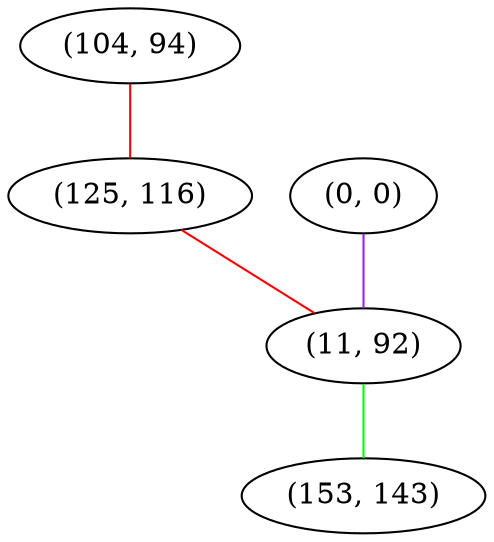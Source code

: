 graph "" {
"(104, 94)";
"(125, 116)";
"(0, 0)";
"(11, 92)";
"(153, 143)";
"(104, 94)" -- "(125, 116)"  [color=red, key=0, weight=1];
"(125, 116)" -- "(11, 92)"  [color=red, key=0, weight=1];
"(0, 0)" -- "(11, 92)"  [color=purple, key=0, weight=4];
"(11, 92)" -- "(153, 143)"  [color=green, key=0, weight=2];
}

